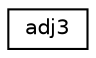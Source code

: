 digraph "Graphical Class Hierarchy"
{
  edge [fontname="Helvetica",fontsize="10",labelfontname="Helvetica",labelfontsize="10"];
  node [fontname="Helvetica",fontsize="10",shape=record];
  rankdir="LR";
  Node1 [label="adj3",height=0.2,width=0.4,color="black", fillcolor="white", style="filled",URL="$structadj3.html"];
}
